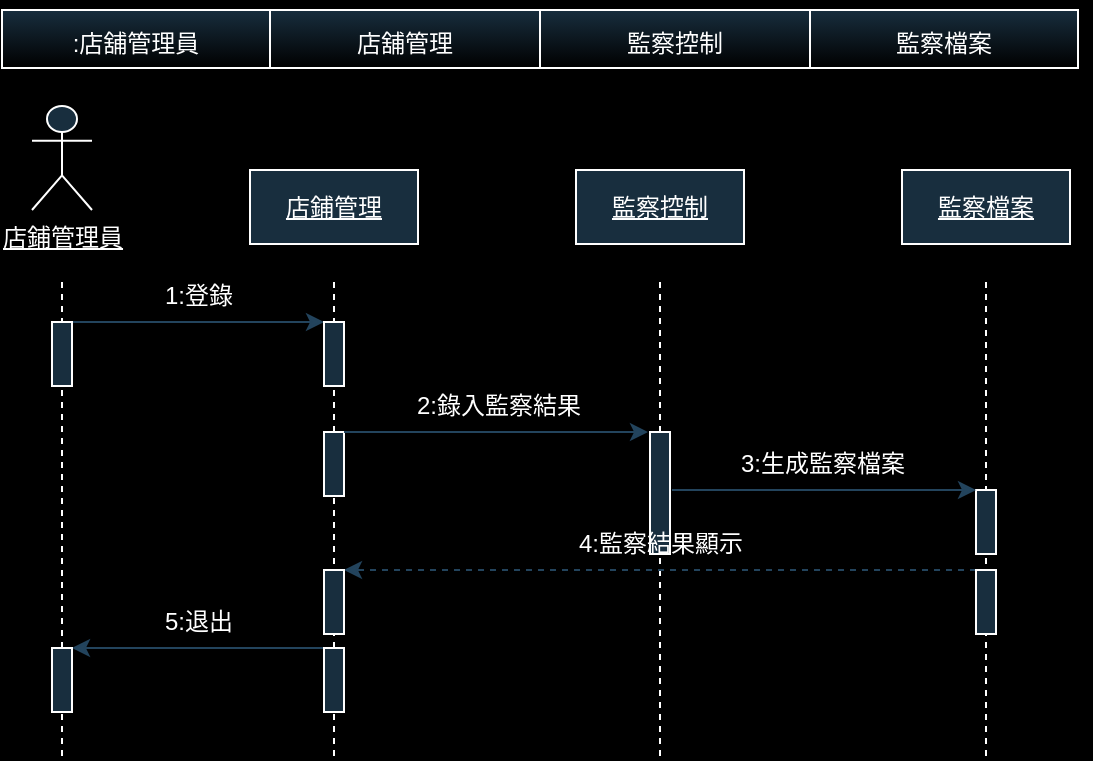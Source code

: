 <mxfile version="22.1.8" type="github">
  <diagram id="C5RBs43oDa-KdzZeNtuy" name="Page-1">
    <mxGraphModel dx="884" dy="392" grid="0" gridSize="10" guides="1" tooltips="1" connect="1" arrows="1" fold="1" page="1" pageScale="1" pageWidth="827" pageHeight="1169" background="#000000" math="0" shadow="0">
      <root>
        <mxCell id="WIyWlLk6GJQsqaUBKTNV-0" />
        <mxCell id="WIyWlLk6GJQsqaUBKTNV-1" parent="WIyWlLk6GJQsqaUBKTNV-0" />
        <mxCell id="v8HHP5DSAiD64qSdVQnQ-0" value="&lt;u&gt;店鋪管理員&lt;/u&gt;" style="shape=umlActor;verticalLabelPosition=bottom;verticalAlign=top;html=1;strokeColor=#FFFFFF;fontColor=#FFFFFF;fillColor=#182E3E;labelBackgroundColor=none;" vertex="1" parent="WIyWlLk6GJQsqaUBKTNV-1">
          <mxGeometry x="143" y="114" width="30" height="52" as="geometry" />
        </mxCell>
        <mxCell id="v8HHP5DSAiD64qSdVQnQ-6" value="&lt;u&gt;店鋪管理&lt;/u&gt;" style="rounded=0;whiteSpace=wrap;html=1;strokeColor=#FFFFFF;fontColor=#FFFFFF;fillColor=#182E3E;labelBackgroundColor=none;" vertex="1" parent="WIyWlLk6GJQsqaUBKTNV-1">
          <mxGeometry x="252" y="146" width="84" height="37" as="geometry" />
        </mxCell>
        <mxCell id="v8HHP5DSAiD64qSdVQnQ-9" value="&lt;u&gt;監察檔案&lt;/u&gt;" style="rounded=0;whiteSpace=wrap;html=1;strokeColor=#FFFFFF;fontColor=#FFFFFF;fillColor=#182E3E;labelBackgroundColor=none;" vertex="1" parent="WIyWlLk6GJQsqaUBKTNV-1">
          <mxGeometry x="578" y="146" width="84" height="37" as="geometry" />
        </mxCell>
        <mxCell id="v8HHP5DSAiD64qSdVQnQ-10" value="&lt;u&gt;監察控制&lt;/u&gt;" style="rounded=0;whiteSpace=wrap;html=1;strokeColor=#FFFFFF;fontColor=#FFFFFF;fillColor=#182E3E;labelBackgroundColor=none;" vertex="1" parent="WIyWlLk6GJQsqaUBKTNV-1">
          <mxGeometry x="415" y="146" width="84" height="37" as="geometry" />
        </mxCell>
        <mxCell id="v8HHP5DSAiD64qSdVQnQ-12" value="" style="line;strokeWidth=1;direction=south;html=1;strokeColor=#FFFFFF;fontColor=#FFFFFF;fillColor=#182E3E;dashed=1;labelBackgroundColor=none;" vertex="1" parent="WIyWlLk6GJQsqaUBKTNV-1">
          <mxGeometry x="153" y="202" width="10" height="238" as="geometry" />
        </mxCell>
        <mxCell id="v8HHP5DSAiD64qSdVQnQ-13" value="" style="line;strokeWidth=1;direction=south;html=1;strokeColor=#FFFFFF;fontColor=#FFFFFF;fillColor=#182E3E;dashed=1;labelBackgroundColor=none;" vertex="1" parent="WIyWlLk6GJQsqaUBKTNV-1">
          <mxGeometry x="452" y="202" width="10" height="238" as="geometry" />
        </mxCell>
        <mxCell id="v8HHP5DSAiD64qSdVQnQ-14" value="" style="line;strokeWidth=1;direction=south;html=1;strokeColor=#FFFFFF;fontColor=#FFFFFF;fillColor=#182E3E;dashed=1;labelBackgroundColor=none;" vertex="1" parent="WIyWlLk6GJQsqaUBKTNV-1">
          <mxGeometry x="289" y="202" width="10" height="238" as="geometry" />
        </mxCell>
        <mxCell id="v8HHP5DSAiD64qSdVQnQ-15" value="" style="line;strokeWidth=1;direction=south;html=1;strokeColor=#FFFFFF;fontColor=#FFFFFF;fillColor=#182E3E;dashed=1;labelBackgroundColor=none;" vertex="1" parent="WIyWlLk6GJQsqaUBKTNV-1">
          <mxGeometry x="615" y="202" width="10" height="238" as="geometry" />
        </mxCell>
        <mxCell id="v8HHP5DSAiD64qSdVQnQ-24" value="" style="edgeStyle=orthogonalEdgeStyle;rounded=0;orthogonalLoop=1;jettySize=auto;html=1;curved=0;strokeColor=#23445D;labelBackgroundColor=none;fontColor=default;" edge="1" parent="WIyWlLk6GJQsqaUBKTNV-1">
          <mxGeometry relative="1" as="geometry">
            <mxPoint x="163" y="222" as="sourcePoint" />
            <mxPoint x="289" y="222" as="targetPoint" />
          </mxGeometry>
        </mxCell>
        <mxCell id="v8HHP5DSAiD64qSdVQnQ-20" value="" style="html=1;points=[[0,0,0,0,5],[0,1,0,0,-5],[1,0,0,0,5],[1,1,0,0,-5]];perimeter=orthogonalPerimeter;outlineConnect=0;targetShapes=umlLifeline;portConstraint=eastwest;newEdgeStyle={&quot;curved&quot;:0,&quot;rounded&quot;:0};strokeColor=#FFFFFF;fontColor=#FFFFFF;fillColor=#182E3E;labelBackgroundColor=none;" vertex="1" parent="WIyWlLk6GJQsqaUBKTNV-1">
          <mxGeometry x="153" y="222" width="10" height="32" as="geometry" />
        </mxCell>
        <mxCell id="v8HHP5DSAiD64qSdVQnQ-23" value="" style="html=1;points=[[0,0,0,0,5],[0,1,0,0,-5],[1,0,0,0,5],[1,1,0,0,-5]];perimeter=orthogonalPerimeter;outlineConnect=0;targetShapes=umlLifeline;portConstraint=eastwest;newEdgeStyle={&quot;curved&quot;:0,&quot;rounded&quot;:0};strokeColor=#FFFFFF;fontColor=#FFFFFF;fillColor=#182E3E;labelBackgroundColor=none;" vertex="1" parent="WIyWlLk6GJQsqaUBKTNV-1">
          <mxGeometry x="289" y="222" width="10" height="32" as="geometry" />
        </mxCell>
        <mxCell id="v8HHP5DSAiD64qSdVQnQ-25" value="1:登錄" style="text;html=1;align=center;verticalAlign=middle;resizable=0;points=[];autosize=1;strokeColor=none;fillColor=none;fontColor=#FFFFFF;labelBackgroundColor=none;" vertex="1" parent="WIyWlLk6GJQsqaUBKTNV-1">
          <mxGeometry x="200" y="196" width="52" height="26" as="geometry" />
        </mxCell>
        <mxCell id="v8HHP5DSAiD64qSdVQnQ-27" value="" style="html=1;points=[[0,0,0,0,5],[0,1,0,0,-5],[1,0,0,0,5],[1,1,0,0,-5]];perimeter=orthogonalPerimeter;outlineConnect=0;targetShapes=umlLifeline;portConstraint=eastwest;newEdgeStyle={&quot;curved&quot;:0,&quot;rounded&quot;:0};strokeColor=#FFFFFF;fontColor=#FFFFFF;fillColor=#182E3E;labelBackgroundColor=none;" vertex="1" parent="WIyWlLk6GJQsqaUBKTNV-1">
          <mxGeometry x="289" y="277" width="10" height="32" as="geometry" />
        </mxCell>
        <mxCell id="v8HHP5DSAiD64qSdVQnQ-29" value="" style="html=1;points=[[0,0,0,0,5],[0,1,0,0,-5],[1,0,0,0,5],[1,1,0,0,-5]];perimeter=orthogonalPerimeter;outlineConnect=0;targetShapes=umlLifeline;portConstraint=eastwest;newEdgeStyle={&quot;curved&quot;:0,&quot;rounded&quot;:0};strokeColor=#FFFFFF;fontColor=#FFFFFF;fillColor=#182E3E;labelBackgroundColor=none;" vertex="1" parent="WIyWlLk6GJQsqaUBKTNV-1">
          <mxGeometry x="452" y="277" width="10" height="61" as="geometry" />
        </mxCell>
        <mxCell id="v8HHP5DSAiD64qSdVQnQ-30" value="" style="edgeStyle=orthogonalEdgeStyle;rounded=0;orthogonalLoop=1;jettySize=auto;html=1;curved=0;strokeColor=#23445D;labelBackgroundColor=none;fontColor=default;" edge="1" parent="WIyWlLk6GJQsqaUBKTNV-1">
          <mxGeometry relative="1" as="geometry">
            <mxPoint x="299" y="277" as="sourcePoint" />
            <mxPoint x="451" y="277" as="targetPoint" />
          </mxGeometry>
        </mxCell>
        <mxCell id="v8HHP5DSAiD64qSdVQnQ-32" value="2:錄入監察結果" style="text;html=1;align=center;verticalAlign=middle;resizable=0;points=[];autosize=1;strokeColor=none;fillColor=none;fontColor=#FFFFFF;labelBackgroundColor=none;" vertex="1" parent="WIyWlLk6GJQsqaUBKTNV-1">
          <mxGeometry x="326" y="251" width="100" height="26" as="geometry" />
        </mxCell>
        <mxCell id="v8HHP5DSAiD64qSdVQnQ-33" value="" style="html=1;points=[[0,0,0,0,5],[0,1,0,0,-5],[1,0,0,0,5],[1,1,0,0,-5]];perimeter=orthogonalPerimeter;outlineConnect=0;targetShapes=umlLifeline;portConstraint=eastwest;newEdgeStyle={&quot;curved&quot;:0,&quot;rounded&quot;:0};strokeColor=#FFFFFF;fontColor=#FFFFFF;fillColor=#182E3E;labelBackgroundColor=none;" vertex="1" parent="WIyWlLk6GJQsqaUBKTNV-1">
          <mxGeometry x="615" y="306" width="10" height="32" as="geometry" />
        </mxCell>
        <mxCell id="v8HHP5DSAiD64qSdVQnQ-37" value="" style="edgeStyle=orthogonalEdgeStyle;rounded=0;orthogonalLoop=1;jettySize=auto;html=1;curved=0;strokeColor=#23445D;labelBackgroundColor=none;fontColor=default;" edge="1" parent="WIyWlLk6GJQsqaUBKTNV-1">
          <mxGeometry relative="1" as="geometry">
            <mxPoint x="463" y="306" as="sourcePoint" />
            <mxPoint x="615" y="306" as="targetPoint" />
          </mxGeometry>
        </mxCell>
        <mxCell id="v8HHP5DSAiD64qSdVQnQ-39" value="3:生成監察檔案" style="text;html=1;align=center;verticalAlign=middle;resizable=0;points=[];autosize=1;strokeColor=none;fillColor=none;fontColor=#FFFFFF;labelBackgroundColor=none;" vertex="1" parent="WIyWlLk6GJQsqaUBKTNV-1">
          <mxGeometry x="488" y="280" width="100" height="26" as="geometry" />
        </mxCell>
        <mxCell id="v8HHP5DSAiD64qSdVQnQ-43" value="" style="edgeStyle=orthogonalEdgeStyle;rounded=0;orthogonalLoop=1;jettySize=auto;html=1;curved=0;strokeColor=#23445D;dashed=1;labelBackgroundColor=none;fontColor=default;" edge="1" parent="WIyWlLk6GJQsqaUBKTNV-1">
          <mxGeometry relative="1" as="geometry">
            <mxPoint x="615.0" y="346" as="sourcePoint" />
            <mxPoint x="299" y="346" as="targetPoint" />
          </mxGeometry>
        </mxCell>
        <mxCell id="v8HHP5DSAiD64qSdVQnQ-40" value="" style="html=1;points=[[0,0,0,0,5],[0,1,0,0,-5],[1,0,0,0,5],[1,1,0,0,-5]];perimeter=orthogonalPerimeter;outlineConnect=0;targetShapes=umlLifeline;portConstraint=eastwest;newEdgeStyle={&quot;curved&quot;:0,&quot;rounded&quot;:0};strokeColor=#FFFFFF;fontColor=#FFFFFF;fillColor=#182E3E;labelBackgroundColor=none;" vertex="1" parent="WIyWlLk6GJQsqaUBKTNV-1">
          <mxGeometry x="615" y="346" width="10" height="32" as="geometry" />
        </mxCell>
        <mxCell id="v8HHP5DSAiD64qSdVQnQ-42" value="" style="html=1;points=[[0,0,0,0,5],[0,1,0,0,-5],[1,0,0,0,5],[1,1,0,0,-5]];perimeter=orthogonalPerimeter;outlineConnect=0;targetShapes=umlLifeline;portConstraint=eastwest;newEdgeStyle={&quot;curved&quot;:0,&quot;rounded&quot;:0};strokeColor=#FFFFFF;fontColor=#FFFFFF;fillColor=#182E3E;labelBackgroundColor=none;" vertex="1" parent="WIyWlLk6GJQsqaUBKTNV-1">
          <mxGeometry x="289" y="346" width="10" height="32" as="geometry" />
        </mxCell>
        <mxCell id="v8HHP5DSAiD64qSdVQnQ-51" value="" style="edgeStyle=orthogonalEdgeStyle;rounded=0;orthogonalLoop=1;jettySize=auto;html=1;curved=0;strokeColor=#23445D;labelBackgroundColor=none;fontColor=default;" edge="1" parent="WIyWlLk6GJQsqaUBKTNV-1">
          <mxGeometry relative="1" as="geometry">
            <mxPoint x="289" y="385" as="sourcePoint" />
            <mxPoint x="163" y="385" as="targetPoint" />
          </mxGeometry>
        </mxCell>
        <mxCell id="v8HHP5DSAiD64qSdVQnQ-49" value="" style="html=1;points=[[0,0,0,0,5],[0,1,0,0,-5],[1,0,0,0,5],[1,1,0,0,-5]];perimeter=orthogonalPerimeter;outlineConnect=0;targetShapes=umlLifeline;portConstraint=eastwest;newEdgeStyle={&quot;curved&quot;:0,&quot;rounded&quot;:0};strokeColor=#FFFFFF;fontColor=#FFFFFF;fillColor=#182E3E;labelBackgroundColor=none;" vertex="1" parent="WIyWlLk6GJQsqaUBKTNV-1">
          <mxGeometry x="289" y="385" width="10" height="32" as="geometry" />
        </mxCell>
        <mxCell id="v8HHP5DSAiD64qSdVQnQ-50" value="" style="html=1;points=[[0,0,0,0,5],[0,1,0,0,-5],[1,0,0,0,5],[1,1,0,0,-5]];perimeter=orthogonalPerimeter;outlineConnect=0;targetShapes=umlLifeline;portConstraint=eastwest;newEdgeStyle={&quot;curved&quot;:0,&quot;rounded&quot;:0};strokeColor=#FFFFFF;fontColor=#FFFFFF;fillColor=#182E3E;labelBackgroundColor=none;" vertex="1" parent="WIyWlLk6GJQsqaUBKTNV-1">
          <mxGeometry x="153" y="385" width="10" height="32" as="geometry" />
        </mxCell>
        <mxCell id="v8HHP5DSAiD64qSdVQnQ-52" value="5:退出" style="text;html=1;align=center;verticalAlign=middle;resizable=0;points=[];autosize=1;strokeColor=none;fillColor=none;fontColor=#FFFFFF;labelBackgroundColor=none;" vertex="1" parent="WIyWlLk6GJQsqaUBKTNV-1">
          <mxGeometry x="200" y="359" width="52" height="26" as="geometry" />
        </mxCell>
        <mxCell id="v8HHP5DSAiD64qSdVQnQ-53" value="4:監察結果顯示" style="text;html=1;align=center;verticalAlign=middle;resizable=0;points=[];autosize=1;strokeColor=none;fillColor=none;fontColor=#FFFFFF;labelBackgroundColor=none;" vertex="1" parent="WIyWlLk6GJQsqaUBKTNV-1">
          <mxGeometry x="407" y="320" width="100" height="26" as="geometry" />
        </mxCell>
        <mxCell id="v8HHP5DSAiD64qSdVQnQ-85" value="" style="shape=table;startSize=0;container=1;collapsible=0;childLayout=tableLayout;fontSize=16;strokeColor=#FFFFFF;fontColor=#FFFFFF;fillColor=#182E3E;gradientColor=default;swimlaneFillColor=none;gradientDirection=south;rounded=1;" vertex="1" parent="WIyWlLk6GJQsqaUBKTNV-1">
          <mxGeometry x="128" y="66" width="538" height="29" as="geometry" />
        </mxCell>
        <mxCell id="v8HHP5DSAiD64qSdVQnQ-98" style="shape=tableRow;horizontal=0;startSize=0;swimlaneHead=0;swimlaneBody=0;strokeColor=inherit;top=0;left=0;bottom=0;right=0;collapsible=0;dropTarget=0;fillColor=none;points=[[0,0.5],[1,0.5]];portConstraint=eastwest;fontSize=16;fontColor=#FFFFFF;" vertex="1" parent="v8HHP5DSAiD64qSdVQnQ-85">
          <mxGeometry width="538" height="29" as="geometry" />
        </mxCell>
        <mxCell id="v8HHP5DSAiD64qSdVQnQ-102" value="&lt;font style=&quot;font-size: 12px;&quot;&gt;:店舖管理員&lt;/font&gt;" style="shape=partialRectangle;html=1;whiteSpace=wrap;connectable=0;strokeColor=inherit;overflow=hidden;fillColor=none;top=0;left=0;bottom=0;right=0;pointerEvents=1;fontSize=16;fontColor=#FFFFFF;" vertex="1" parent="v8HHP5DSAiD64qSdVQnQ-98">
          <mxGeometry width="134" height="29" as="geometry">
            <mxRectangle width="134" height="29" as="alternateBounds" />
          </mxGeometry>
        </mxCell>
        <mxCell id="v8HHP5DSAiD64qSdVQnQ-99" value="&lt;font style=&quot;font-size: 12px;&quot;&gt;店舖管理&lt;/font&gt;" style="shape=partialRectangle;html=1;whiteSpace=wrap;connectable=0;strokeColor=inherit;overflow=hidden;fillColor=none;top=0;left=0;bottom=0;right=0;pointerEvents=1;fontSize=16;fontColor=#FFFFFF;" vertex="1" parent="v8HHP5DSAiD64qSdVQnQ-98">
          <mxGeometry x="134" width="135" height="29" as="geometry">
            <mxRectangle width="135" height="29" as="alternateBounds" />
          </mxGeometry>
        </mxCell>
        <mxCell id="v8HHP5DSAiD64qSdVQnQ-100" value="&lt;font style=&quot;font-size: 12px;&quot;&gt;監察控制&lt;/font&gt;" style="shape=partialRectangle;html=1;whiteSpace=wrap;connectable=0;strokeColor=inherit;overflow=hidden;fillColor=none;top=0;left=0;bottom=0;right=0;pointerEvents=1;fontSize=16;fontColor=#FFFFFF;" vertex="1" parent="v8HHP5DSAiD64qSdVQnQ-98">
          <mxGeometry x="269" width="135" height="29" as="geometry">
            <mxRectangle width="135" height="29" as="alternateBounds" />
          </mxGeometry>
        </mxCell>
        <mxCell id="v8HHP5DSAiD64qSdVQnQ-101" value="&lt;font style=&quot;font-size: 12px;&quot;&gt;監察檔案&lt;/font&gt;" style="shape=partialRectangle;html=1;whiteSpace=wrap;connectable=0;strokeColor=inherit;overflow=hidden;fillColor=none;top=0;left=0;bottom=0;right=0;pointerEvents=1;fontSize=16;fontColor=#FFFFFF;shadow=1;" vertex="1" parent="v8HHP5DSAiD64qSdVQnQ-98">
          <mxGeometry x="404" width="134" height="29" as="geometry">
            <mxRectangle width="134" height="29" as="alternateBounds" />
          </mxGeometry>
        </mxCell>
      </root>
    </mxGraphModel>
  </diagram>
</mxfile>
